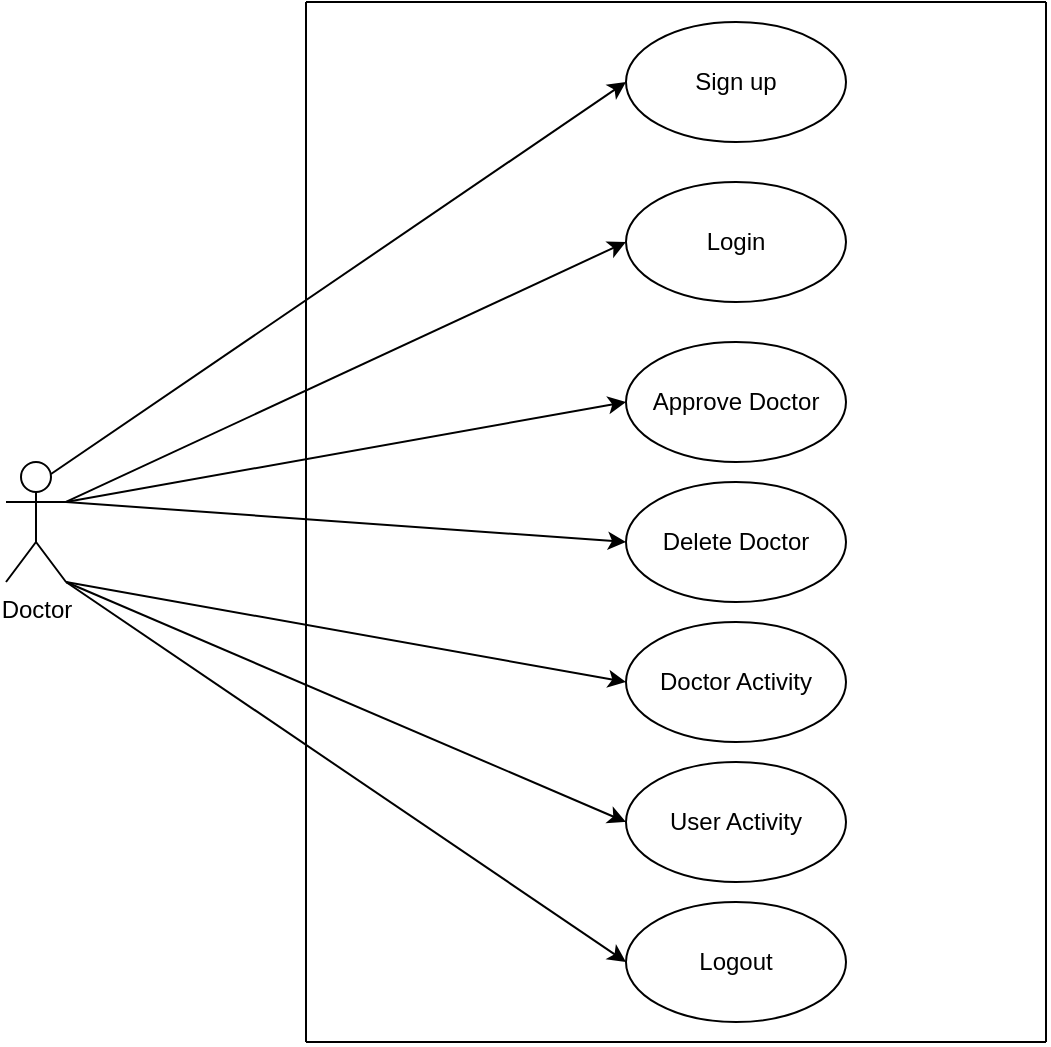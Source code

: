 <mxfile version="26.2.13">
  <diagram name="Page-1" id="9VB1HKpXoC96bLxRZ-wB">
    <mxGraphModel dx="732" dy="449" grid="1" gridSize="10" guides="1" tooltips="1" connect="1" arrows="1" fold="1" page="1" pageScale="1" pageWidth="850" pageHeight="1100" math="0" shadow="0">
      <root>
        <mxCell id="0" />
        <mxCell id="1" parent="0" />
        <mxCell id="564_7YSOCUNi7Xjf-sJ6-1" value="Doctor" style="shape=umlActor;verticalLabelPosition=bottom;verticalAlign=top;html=1;outlineConnect=0;" parent="1" vertex="1">
          <mxGeometry x="140" y="300" width="30" height="60" as="geometry" />
        </mxCell>
        <mxCell id="564_7YSOCUNi7Xjf-sJ6-2" value="Sign up" style="ellipse;whiteSpace=wrap;html=1;" parent="1" vertex="1">
          <mxGeometry x="450" y="80" width="110" height="60" as="geometry" />
        </mxCell>
        <mxCell id="564_7YSOCUNi7Xjf-sJ6-3" value="Login" style="ellipse;whiteSpace=wrap;html=1;" parent="1" vertex="1">
          <mxGeometry x="450" y="160" width="110" height="60" as="geometry" />
        </mxCell>
        <mxCell id="564_7YSOCUNi7Xjf-sJ6-5" value="Delete Doctor" style="ellipse;whiteSpace=wrap;html=1;" parent="1" vertex="1">
          <mxGeometry x="450" y="310" width="110" height="60" as="geometry" />
        </mxCell>
        <mxCell id="564_7YSOCUNi7Xjf-sJ6-7" value="Doctor Activity" style="ellipse;whiteSpace=wrap;html=1;" parent="1" vertex="1">
          <mxGeometry x="450" y="380" width="110" height="60" as="geometry" />
        </mxCell>
        <mxCell id="564_7YSOCUNi7Xjf-sJ6-10" value="" style="endArrow=none;html=1;rounded=0;" parent="1" edge="1">
          <mxGeometry width="50" height="50" relative="1" as="geometry">
            <mxPoint x="290" y="590" as="sourcePoint" />
            <mxPoint x="290" y="70" as="targetPoint" />
          </mxGeometry>
        </mxCell>
        <mxCell id="564_7YSOCUNi7Xjf-sJ6-11" value="" style="endArrow=none;html=1;rounded=0;" parent="1" edge="1">
          <mxGeometry width="50" height="50" relative="1" as="geometry">
            <mxPoint x="290" y="70" as="sourcePoint" />
            <mxPoint x="660" y="70" as="targetPoint" />
          </mxGeometry>
        </mxCell>
        <mxCell id="564_7YSOCUNi7Xjf-sJ6-12" value="" style="endArrow=none;html=1;rounded=0;" parent="1" edge="1">
          <mxGeometry width="50" height="50" relative="1" as="geometry">
            <mxPoint x="660" y="590" as="sourcePoint" />
            <mxPoint x="660" y="70" as="targetPoint" />
          </mxGeometry>
        </mxCell>
        <mxCell id="564_7YSOCUNi7Xjf-sJ6-13" value="" style="endArrow=none;html=1;rounded=0;" parent="1" edge="1">
          <mxGeometry width="50" height="50" relative="1" as="geometry">
            <mxPoint x="290" y="590" as="sourcePoint" />
            <mxPoint x="660" y="590" as="targetPoint" />
          </mxGeometry>
        </mxCell>
        <mxCell id="564_7YSOCUNi7Xjf-sJ6-15" value="" style="endArrow=classic;html=1;rounded=0;entryX=0;entryY=0.5;entryDx=0;entryDy=0;exitX=0.75;exitY=0.1;exitDx=0;exitDy=0;exitPerimeter=0;" parent="1" source="564_7YSOCUNi7Xjf-sJ6-1" target="564_7YSOCUNi7Xjf-sJ6-2" edge="1">
          <mxGeometry width="50" height="50" relative="1" as="geometry">
            <mxPoint x="220" y="340" as="sourcePoint" />
            <mxPoint x="240" y="170" as="targetPoint" />
            <Array as="points" />
          </mxGeometry>
        </mxCell>
        <mxCell id="564_7YSOCUNi7Xjf-sJ6-16" value="" style="endArrow=classic;html=1;rounded=0;exitX=1;exitY=0.333;exitDx=0;exitDy=0;exitPerimeter=0;entryX=0;entryY=0.5;entryDx=0;entryDy=0;" parent="1" source="564_7YSOCUNi7Xjf-sJ6-1" target="564_7YSOCUNi7Xjf-sJ6-3" edge="1">
          <mxGeometry width="50" height="50" relative="1" as="geometry">
            <mxPoint x="400" y="260" as="sourcePoint" />
            <mxPoint x="450" y="210" as="targetPoint" />
            <Array as="points" />
          </mxGeometry>
        </mxCell>
        <mxCell id="564_7YSOCUNi7Xjf-sJ6-17" value="" style="endArrow=classic;html=1;rounded=0;entryX=0;entryY=0.5;entryDx=0;entryDy=0;" parent="1" target="4jeiyxD426pLMLKGOVHG-1" edge="1">
          <mxGeometry width="50" height="50" relative="1" as="geometry">
            <mxPoint x="170" y="320" as="sourcePoint" />
            <mxPoint x="450" y="320" as="targetPoint" />
          </mxGeometry>
        </mxCell>
        <mxCell id="564_7YSOCUNi7Xjf-sJ6-18" value="" style="endArrow=classic;html=1;rounded=0;entryX=0;entryY=0.5;entryDx=0;entryDy=0;" parent="1" target="564_7YSOCUNi7Xjf-sJ6-5" edge="1">
          <mxGeometry width="50" height="50" relative="1" as="geometry">
            <mxPoint x="170" y="320" as="sourcePoint" />
            <mxPoint x="450" y="210" as="targetPoint" />
            <Array as="points" />
          </mxGeometry>
        </mxCell>
        <mxCell id="564_7YSOCUNi7Xjf-sJ6-22" value="" style="endArrow=classic;html=1;rounded=0;entryX=0;entryY=0.5;entryDx=0;entryDy=0;" parent="1" target="564_7YSOCUNi7Xjf-sJ6-7" edge="1">
          <mxGeometry relative="1" as="geometry">
            <mxPoint x="170" y="360" as="sourcePoint" />
            <mxPoint x="470" y="370" as="targetPoint" />
          </mxGeometry>
        </mxCell>
        <mxCell id="4jeiyxD426pLMLKGOVHG-1" value="Approve Doctor" style="ellipse;whiteSpace=wrap;html=1;" vertex="1" parent="1">
          <mxGeometry x="450" y="240" width="110" height="60" as="geometry" />
        </mxCell>
        <mxCell id="4jeiyxD426pLMLKGOVHG-2" value="User Activity" style="ellipse;whiteSpace=wrap;html=1;" vertex="1" parent="1">
          <mxGeometry x="450" y="450" width="110" height="60" as="geometry" />
        </mxCell>
        <mxCell id="4jeiyxD426pLMLKGOVHG-3" value="Logout" style="ellipse;whiteSpace=wrap;html=1;" vertex="1" parent="1">
          <mxGeometry x="450" y="520" width="110" height="60" as="geometry" />
        </mxCell>
        <mxCell id="4jeiyxD426pLMLKGOVHG-7" value="" style="endArrow=classic;html=1;rounded=0;exitX=1;exitY=1;exitDx=0;exitDy=0;exitPerimeter=0;entryX=0;entryY=0.5;entryDx=0;entryDy=0;" edge="1" parent="1" source="564_7YSOCUNi7Xjf-sJ6-1" target="4jeiyxD426pLMLKGOVHG-2">
          <mxGeometry width="50" height="50" relative="1" as="geometry">
            <mxPoint x="350" y="380" as="sourcePoint" />
            <mxPoint x="400" y="330" as="targetPoint" />
          </mxGeometry>
        </mxCell>
        <mxCell id="4jeiyxD426pLMLKGOVHG-8" value="" style="endArrow=classic;html=1;rounded=0;exitX=1;exitY=1;exitDx=0;exitDy=0;exitPerimeter=0;entryX=0;entryY=0.5;entryDx=0;entryDy=0;" edge="1" parent="1" source="564_7YSOCUNi7Xjf-sJ6-1" target="4jeiyxD426pLMLKGOVHG-3">
          <mxGeometry width="50" height="50" relative="1" as="geometry">
            <mxPoint x="350" y="380" as="sourcePoint" />
            <mxPoint x="400" y="330" as="targetPoint" />
          </mxGeometry>
        </mxCell>
      </root>
    </mxGraphModel>
  </diagram>
</mxfile>
